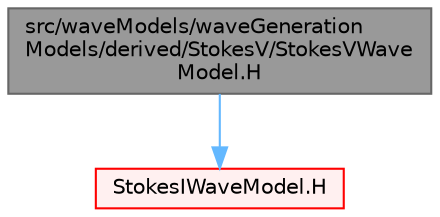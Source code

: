 digraph "src/waveModels/waveGenerationModels/derived/StokesV/StokesVWaveModel.H"
{
 // LATEX_PDF_SIZE
  bgcolor="transparent";
  edge [fontname=Helvetica,fontsize=10,labelfontname=Helvetica,labelfontsize=10];
  node [fontname=Helvetica,fontsize=10,shape=box,height=0.2,width=0.4];
  Node1 [id="Node000001",label="src/waveModels/waveGeneration\lModels/derived/StokesV/StokesVWave\lModel.H",height=0.2,width=0.4,color="gray40", fillcolor="grey60", style="filled", fontcolor="black",tooltip=" "];
  Node1 -> Node2 [id="edge1_Node000001_Node000002",color="steelblue1",style="solid",tooltip=" "];
  Node2 [id="Node000002",label="StokesIWaveModel.H",height=0.2,width=0.4,color="red", fillcolor="#FFF0F0", style="filled",URL="$StokesIWaveModel_8H.html",tooltip=" "];
}
